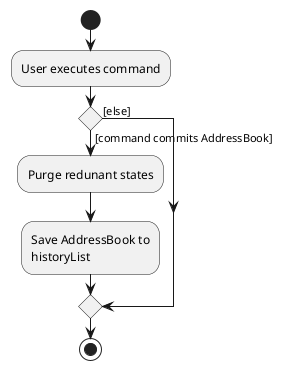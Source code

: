 @startuml
start
:User executes command;

'Since the beta syntax does not support placing the condition outside the
'diamond we place it as the true branch instead.

if () then ([command commits AddressBook])
    :Purge redunant states;
    :Save AddressBook to
    historyList;
else ([else])
endif
stop
@enduml
